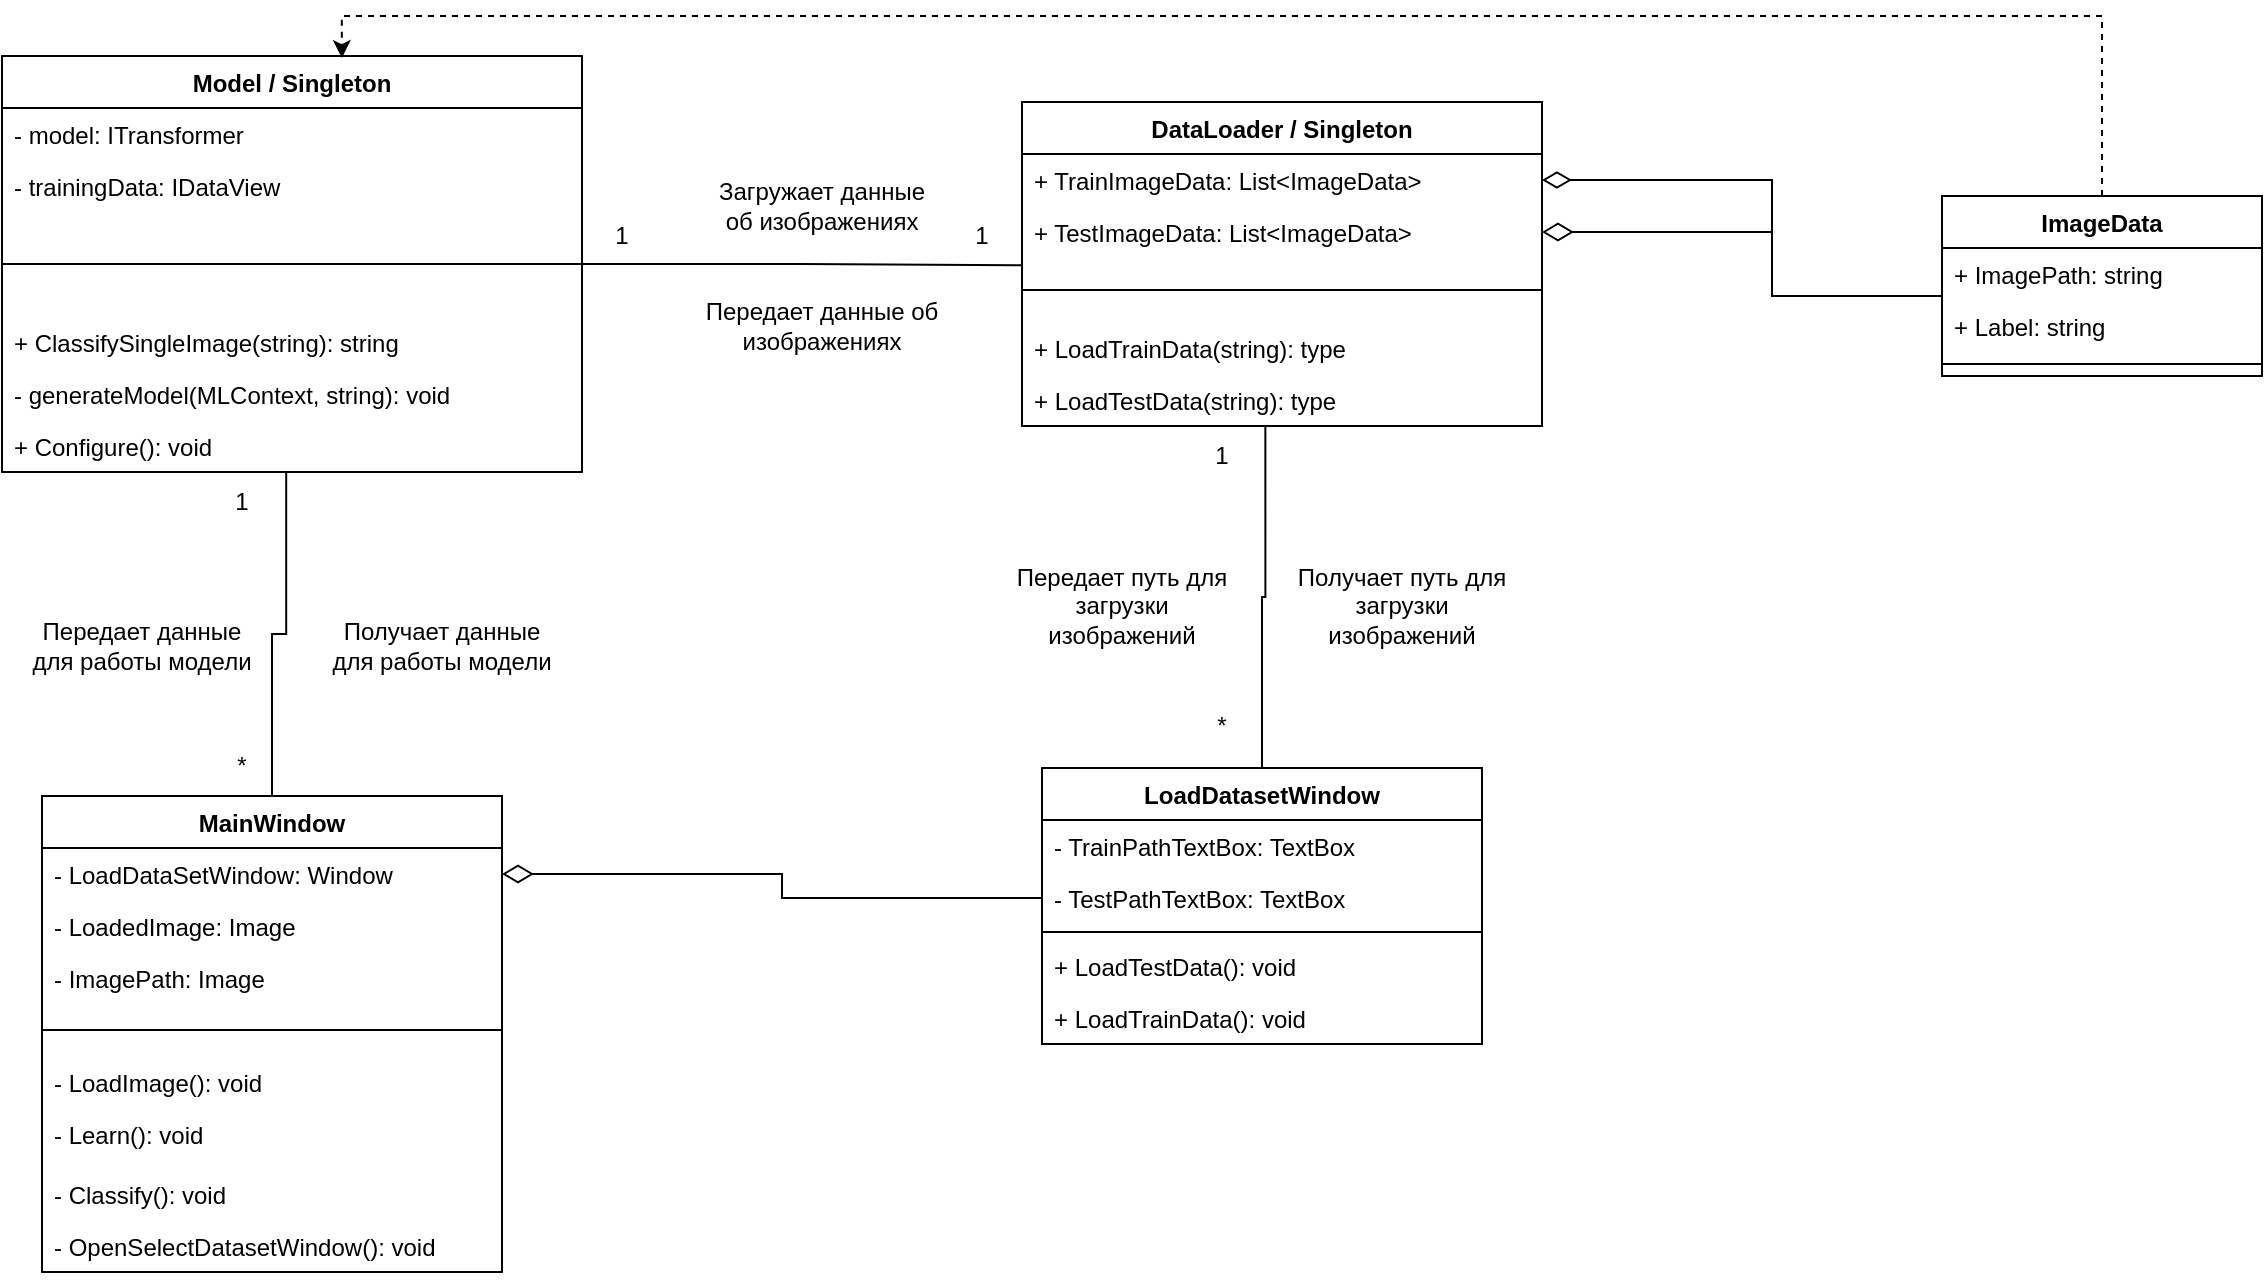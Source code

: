 <mxfile version="21.3.6" type="github">
  <diagram name="Страница 1" id="lPc-DGyvDA8hfmZ8n-ox">
    <mxGraphModel dx="2049" dy="1126" grid="1" gridSize="10" guides="1" tooltips="1" connect="1" arrows="1" fold="1" page="1" pageScale="1" pageWidth="827" pageHeight="1169" math="0" shadow="0">
      <root>
        <mxCell id="0" />
        <mxCell id="1" parent="0" />
        <mxCell id="rYVI-7XbqDL78nn7nYRj-14" style="edgeStyle=orthogonalEdgeStyle;rounded=0;orthogonalLoop=1;jettySize=auto;html=1;exitX=1;exitY=0.5;exitDx=0;exitDy=0;entryX=0;entryY=1.138;entryDx=0;entryDy=0;entryPerimeter=0;endArrow=none;endFill=0;" edge="1" parent="1" source="rYVI-7XbqDL78nn7nYRj-1" target="rYVI-7XbqDL78nn7nYRj-12">
          <mxGeometry relative="1" as="geometry" />
        </mxCell>
        <mxCell id="rYVI-7XbqDL78nn7nYRj-1" value="Model / Singleton" style="swimlane;fontStyle=1;align=center;verticalAlign=top;childLayout=stackLayout;horizontal=1;startSize=26;horizontalStack=0;resizeParent=1;resizeParentMax=0;resizeLast=0;collapsible=1;marginBottom=0;whiteSpace=wrap;html=1;" vertex="1" parent="1">
          <mxGeometry x="120" y="160" width="290" height="208" as="geometry" />
        </mxCell>
        <mxCell id="rYVI-7XbqDL78nn7nYRj-2" value="- model: ITransformer&amp;nbsp;" style="text;strokeColor=none;fillColor=none;align=left;verticalAlign=top;spacingLeft=4;spacingRight=4;overflow=hidden;rotatable=0;points=[[0,0.5],[1,0.5]];portConstraint=eastwest;whiteSpace=wrap;html=1;" vertex="1" parent="rYVI-7XbqDL78nn7nYRj-1">
          <mxGeometry y="26" width="290" height="26" as="geometry" />
        </mxCell>
        <mxCell id="rYVI-7XbqDL78nn7nYRj-5" value="- trainingData: IDataView&amp;nbsp;" style="text;strokeColor=none;fillColor=none;align=left;verticalAlign=top;spacingLeft=4;spacingRight=4;overflow=hidden;rotatable=0;points=[[0,0.5],[1,0.5]];portConstraint=eastwest;whiteSpace=wrap;html=1;" vertex="1" parent="rYVI-7XbqDL78nn7nYRj-1">
          <mxGeometry y="52" width="290" height="26" as="geometry" />
        </mxCell>
        <mxCell id="rYVI-7XbqDL78nn7nYRj-3" value="" style="line;strokeWidth=1;fillColor=none;align=left;verticalAlign=middle;spacingTop=-1;spacingLeft=3;spacingRight=3;rotatable=0;labelPosition=right;points=[];portConstraint=eastwest;strokeColor=inherit;" vertex="1" parent="rYVI-7XbqDL78nn7nYRj-1">
          <mxGeometry y="78" width="290" height="52" as="geometry" />
        </mxCell>
        <mxCell id="rYVI-7XbqDL78nn7nYRj-7" value="+ ClassifySingleImage(string): string" style="text;strokeColor=none;fillColor=none;align=left;verticalAlign=top;spacingLeft=4;spacingRight=4;overflow=hidden;rotatable=0;points=[[0,0.5],[1,0.5]];portConstraint=eastwest;whiteSpace=wrap;html=1;" vertex="1" parent="rYVI-7XbqDL78nn7nYRj-1">
          <mxGeometry y="130" width="290" height="26" as="geometry" />
        </mxCell>
        <mxCell id="rYVI-7XbqDL78nn7nYRj-6" value="- generateModel(MLContext, string): void" style="text;strokeColor=none;fillColor=none;align=left;verticalAlign=top;spacingLeft=4;spacingRight=4;overflow=hidden;rotatable=0;points=[[0,0.5],[1,0.5]];portConstraint=eastwest;whiteSpace=wrap;html=1;" vertex="1" parent="rYVI-7XbqDL78nn7nYRj-1">
          <mxGeometry y="156" width="290" height="26" as="geometry" />
        </mxCell>
        <mxCell id="rYVI-7XbqDL78nn7nYRj-4" value="+ Configure(): void" style="text;strokeColor=none;fillColor=none;align=left;verticalAlign=top;spacingLeft=4;spacingRight=4;overflow=hidden;rotatable=0;points=[[0,0.5],[1,0.5]];portConstraint=eastwest;whiteSpace=wrap;html=1;" vertex="1" parent="rYVI-7XbqDL78nn7nYRj-1">
          <mxGeometry y="182" width="290" height="26" as="geometry" />
        </mxCell>
        <mxCell id="rYVI-7XbqDL78nn7nYRj-8" value="DataLoader / Singleton" style="swimlane;fontStyle=1;align=center;verticalAlign=top;childLayout=stackLayout;horizontal=1;startSize=26;horizontalStack=0;resizeParent=1;resizeParentMax=0;resizeLast=0;collapsible=1;marginBottom=0;whiteSpace=wrap;html=1;" vertex="1" parent="1">
          <mxGeometry x="630" y="183" width="260" height="162" as="geometry" />
        </mxCell>
        <mxCell id="rYVI-7XbqDL78nn7nYRj-9" value="+ TrainImageData: List&amp;lt;ImageData&amp;gt;" style="text;strokeColor=none;fillColor=none;align=left;verticalAlign=top;spacingLeft=4;spacingRight=4;overflow=hidden;rotatable=0;points=[[0,0.5],[1,0.5]];portConstraint=eastwest;whiteSpace=wrap;html=1;" vertex="1" parent="rYVI-7XbqDL78nn7nYRj-8">
          <mxGeometry y="26" width="260" height="26" as="geometry" />
        </mxCell>
        <mxCell id="rYVI-7XbqDL78nn7nYRj-12" value="+ TestImageData: List&amp;lt;ImageData&amp;gt;" style="text;strokeColor=none;fillColor=none;align=left;verticalAlign=top;spacingLeft=4;spacingRight=4;overflow=hidden;rotatable=0;points=[[0,0.5],[1,0.5]];portConstraint=eastwest;whiteSpace=wrap;html=1;" vertex="1" parent="rYVI-7XbqDL78nn7nYRj-8">
          <mxGeometry y="52" width="260" height="26" as="geometry" />
        </mxCell>
        <mxCell id="rYVI-7XbqDL78nn7nYRj-10" value="" style="line;strokeWidth=1;fillColor=none;align=left;verticalAlign=middle;spacingTop=-1;spacingLeft=3;spacingRight=3;rotatable=0;labelPosition=right;points=[];portConstraint=eastwest;strokeColor=inherit;" vertex="1" parent="rYVI-7XbqDL78nn7nYRj-8">
          <mxGeometry y="78" width="260" height="32" as="geometry" />
        </mxCell>
        <mxCell id="rYVI-7XbqDL78nn7nYRj-13" value="+ LoadTrainData(string): type" style="text;strokeColor=none;fillColor=none;align=left;verticalAlign=top;spacingLeft=4;spacingRight=4;overflow=hidden;rotatable=0;points=[[0,0.5],[1,0.5]];portConstraint=eastwest;whiteSpace=wrap;html=1;" vertex="1" parent="rYVI-7XbqDL78nn7nYRj-8">
          <mxGeometry y="110" width="260" height="26" as="geometry" />
        </mxCell>
        <mxCell id="rYVI-7XbqDL78nn7nYRj-11" value="+ LoadTestData(string): type" style="text;strokeColor=none;fillColor=none;align=left;verticalAlign=top;spacingLeft=4;spacingRight=4;overflow=hidden;rotatable=0;points=[[0,0.5],[1,0.5]];portConstraint=eastwest;whiteSpace=wrap;html=1;" vertex="1" parent="rYVI-7XbqDL78nn7nYRj-8">
          <mxGeometry y="136" width="260" height="26" as="geometry" />
        </mxCell>
        <mxCell id="rYVI-7XbqDL78nn7nYRj-15" value="1" style="text;html=1;strokeColor=none;fillColor=none;align=center;verticalAlign=middle;whiteSpace=wrap;rounded=0;" vertex="1" parent="1">
          <mxGeometry x="410" y="235" width="40" height="30" as="geometry" />
        </mxCell>
        <mxCell id="rYVI-7XbqDL78nn7nYRj-16" value="1" style="text;html=1;strokeColor=none;fillColor=none;align=center;verticalAlign=middle;whiteSpace=wrap;rounded=0;" vertex="1" parent="1">
          <mxGeometry x="590" y="235" width="40" height="30" as="geometry" />
        </mxCell>
        <mxCell id="rYVI-7XbqDL78nn7nYRj-19" value="Загружает данные об изображениях" style="text;html=1;strokeColor=none;fillColor=none;align=center;verticalAlign=middle;whiteSpace=wrap;rounded=0;" vertex="1" parent="1">
          <mxGeometry x="470" y="220" width="120" height="30" as="geometry" />
        </mxCell>
        <mxCell id="rYVI-7XbqDL78nn7nYRj-20" value="Передает данные об изображениях" style="text;html=1;strokeColor=none;fillColor=none;align=center;verticalAlign=middle;whiteSpace=wrap;rounded=0;" vertex="1" parent="1">
          <mxGeometry x="470" y="280" width="120" height="30" as="geometry" />
        </mxCell>
        <mxCell id="rYVI-7XbqDL78nn7nYRj-26" style="edgeStyle=orthogonalEdgeStyle;rounded=0;orthogonalLoop=1;jettySize=auto;html=1;entryX=1;entryY=0.5;entryDx=0;entryDy=0;endArrow=diamondThin;endFill=0;strokeWidth=1;endSize=13;" edge="1" parent="1" source="rYVI-7XbqDL78nn7nYRj-21" target="rYVI-7XbqDL78nn7nYRj-12">
          <mxGeometry relative="1" as="geometry">
            <mxPoint x="910.0" y="275" as="targetPoint" />
            <Array as="points">
              <mxPoint x="1005" y="280" />
              <mxPoint x="1005" y="248" />
            </Array>
          </mxGeometry>
        </mxCell>
        <mxCell id="rYVI-7XbqDL78nn7nYRj-53" style="edgeStyle=orthogonalEdgeStyle;rounded=0;orthogonalLoop=1;jettySize=auto;html=1;exitX=0.5;exitY=0;exitDx=0;exitDy=0;entryX=0.586;entryY=0.005;entryDx=0;entryDy=0;entryPerimeter=0;dashed=1;" edge="1" parent="1" source="rYVI-7XbqDL78nn7nYRj-21" target="rYVI-7XbqDL78nn7nYRj-1">
          <mxGeometry relative="1" as="geometry" />
        </mxCell>
        <mxCell id="rYVI-7XbqDL78nn7nYRj-21" value="ImageData" style="swimlane;fontStyle=1;align=center;verticalAlign=top;childLayout=stackLayout;horizontal=1;startSize=26;horizontalStack=0;resizeParent=1;resizeParentMax=0;resizeLast=0;collapsible=1;marginBottom=0;whiteSpace=wrap;html=1;" vertex="1" parent="1">
          <mxGeometry x="1090" y="230" width="160" height="90" as="geometry" />
        </mxCell>
        <mxCell id="rYVI-7XbqDL78nn7nYRj-22" value="+ ImagePath: string" style="text;strokeColor=none;fillColor=none;align=left;verticalAlign=top;spacingLeft=4;spacingRight=4;overflow=hidden;rotatable=0;points=[[0,0.5],[1,0.5]];portConstraint=eastwest;whiteSpace=wrap;html=1;" vertex="1" parent="rYVI-7XbqDL78nn7nYRj-21">
          <mxGeometry y="26" width="160" height="26" as="geometry" />
        </mxCell>
        <mxCell id="rYVI-7XbqDL78nn7nYRj-25" value="+ Label: string" style="text;strokeColor=none;fillColor=none;align=left;verticalAlign=top;spacingLeft=4;spacingRight=4;overflow=hidden;rotatable=0;points=[[0,0.5],[1,0.5]];portConstraint=eastwest;whiteSpace=wrap;html=1;" vertex="1" parent="rYVI-7XbqDL78nn7nYRj-21">
          <mxGeometry y="52" width="160" height="26" as="geometry" />
        </mxCell>
        <mxCell id="rYVI-7XbqDL78nn7nYRj-23" value="" style="line;strokeWidth=1;fillColor=none;align=left;verticalAlign=middle;spacingTop=-1;spacingLeft=3;spacingRight=3;rotatable=0;labelPosition=right;points=[];portConstraint=eastwest;strokeColor=inherit;" vertex="1" parent="rYVI-7XbqDL78nn7nYRj-21">
          <mxGeometry y="78" width="160" height="12" as="geometry" />
        </mxCell>
        <mxCell id="rYVI-7XbqDL78nn7nYRj-27" style="edgeStyle=orthogonalEdgeStyle;rounded=0;orthogonalLoop=1;jettySize=auto;html=1;exitX=0;exitY=0.5;exitDx=0;exitDy=0;entryX=1;entryY=0.5;entryDx=0;entryDy=0;endArrow=diamondThin;endFill=0;endSize=12;" edge="1" parent="1" source="rYVI-7XbqDL78nn7nYRj-22" target="rYVI-7XbqDL78nn7nYRj-9">
          <mxGeometry relative="1" as="geometry">
            <Array as="points">
              <mxPoint x="1090" y="280" />
              <mxPoint x="1005" y="280" />
              <mxPoint x="1005" y="222" />
            </Array>
          </mxGeometry>
        </mxCell>
        <mxCell id="rYVI-7XbqDL78nn7nYRj-48" style="edgeStyle=orthogonalEdgeStyle;rounded=0;orthogonalLoop=1;jettySize=auto;html=1;exitX=0.5;exitY=0;exitDx=0;exitDy=0;entryX=0.49;entryY=1;entryDx=0;entryDy=0;entryPerimeter=0;endArrow=none;endFill=0;" edge="1" parent="1" source="rYVI-7XbqDL78nn7nYRj-28" target="rYVI-7XbqDL78nn7nYRj-4">
          <mxGeometry relative="1" as="geometry" />
        </mxCell>
        <mxCell id="rYVI-7XbqDL78nn7nYRj-28" value="MainWindow" style="swimlane;fontStyle=1;align=center;verticalAlign=top;childLayout=stackLayout;horizontal=1;startSize=26;horizontalStack=0;resizeParent=1;resizeParentMax=0;resizeLast=0;collapsible=1;marginBottom=0;whiteSpace=wrap;html=1;" vertex="1" parent="1">
          <mxGeometry x="140" y="530" width="230" height="238" as="geometry" />
        </mxCell>
        <mxCell id="rYVI-7XbqDL78nn7nYRj-41" value="- LoadDataSetWindow: Window&amp;nbsp;" style="text;strokeColor=none;fillColor=none;align=left;verticalAlign=top;spacingLeft=4;spacingRight=4;overflow=hidden;rotatable=0;points=[[0,0.5],[1,0.5]];portConstraint=eastwest;whiteSpace=wrap;html=1;" vertex="1" parent="rYVI-7XbqDL78nn7nYRj-28">
          <mxGeometry y="26" width="230" height="26" as="geometry" />
        </mxCell>
        <mxCell id="rYVI-7XbqDL78nn7nYRj-54" value="- LoadedImage: Image&amp;nbsp;" style="text;strokeColor=none;fillColor=none;align=left;verticalAlign=top;spacingLeft=4;spacingRight=4;overflow=hidden;rotatable=0;points=[[0,0.5],[1,0.5]];portConstraint=eastwest;whiteSpace=wrap;html=1;" vertex="1" parent="rYVI-7XbqDL78nn7nYRj-28">
          <mxGeometry y="52" width="230" height="26" as="geometry" />
        </mxCell>
        <mxCell id="rYVI-7XbqDL78nn7nYRj-55" value="- ImagePath: Image&amp;nbsp;" style="text;strokeColor=none;fillColor=none;align=left;verticalAlign=top;spacingLeft=4;spacingRight=4;overflow=hidden;rotatable=0;points=[[0,0.5],[1,0.5]];portConstraint=eastwest;whiteSpace=wrap;html=1;" vertex="1" parent="rYVI-7XbqDL78nn7nYRj-28">
          <mxGeometry y="78" width="230" height="26" as="geometry" />
        </mxCell>
        <mxCell id="rYVI-7XbqDL78nn7nYRj-30" value="" style="line;strokeWidth=1;fillColor=none;align=left;verticalAlign=middle;spacingTop=-1;spacingLeft=3;spacingRight=3;rotatable=0;labelPosition=right;points=[];portConstraint=eastwest;strokeColor=inherit;" vertex="1" parent="rYVI-7XbqDL78nn7nYRj-28">
          <mxGeometry y="104" width="230" height="26" as="geometry" />
        </mxCell>
        <mxCell id="rYVI-7XbqDL78nn7nYRj-36" value="- LoadImage(): void&lt;br&gt;" style="text;strokeColor=none;fillColor=none;align=left;verticalAlign=top;spacingLeft=4;spacingRight=4;overflow=hidden;rotatable=0;points=[[0,0.5],[1,0.5]];portConstraint=eastwest;whiteSpace=wrap;html=1;" vertex="1" parent="rYVI-7XbqDL78nn7nYRj-28">
          <mxGeometry y="130" width="230" height="26" as="geometry" />
        </mxCell>
        <mxCell id="rYVI-7XbqDL78nn7nYRj-31" value="- Learn(): void&lt;br&gt;&lt;br&gt;" style="text;strokeColor=none;fillColor=none;align=left;verticalAlign=top;spacingLeft=4;spacingRight=4;overflow=hidden;rotatable=0;points=[[0,0.5],[1,0.5]];portConstraint=eastwest;whiteSpace=wrap;html=1;" vertex="1" parent="rYVI-7XbqDL78nn7nYRj-28">
          <mxGeometry y="156" width="230" height="30" as="geometry" />
        </mxCell>
        <mxCell id="rYVI-7XbqDL78nn7nYRj-37" value="- Classify(): void" style="text;strokeColor=none;fillColor=none;align=left;verticalAlign=top;spacingLeft=4;spacingRight=4;overflow=hidden;rotatable=0;points=[[0,0.5],[1,0.5]];portConstraint=eastwest;whiteSpace=wrap;html=1;" vertex="1" parent="rYVI-7XbqDL78nn7nYRj-28">
          <mxGeometry y="186" width="230" height="26" as="geometry" />
        </mxCell>
        <mxCell id="rYVI-7XbqDL78nn7nYRj-40" value="- OpenSelectDatasetWindow(): void" style="text;strokeColor=none;fillColor=none;align=left;verticalAlign=top;spacingLeft=4;spacingRight=4;overflow=hidden;rotatable=0;points=[[0,0.5],[1,0.5]];portConstraint=eastwest;whiteSpace=wrap;html=1;" vertex="1" parent="rYVI-7XbqDL78nn7nYRj-28">
          <mxGeometry y="212" width="230" height="26" as="geometry" />
        </mxCell>
        <mxCell id="rYVI-7XbqDL78nn7nYRj-43" style="edgeStyle=orthogonalEdgeStyle;rounded=0;orthogonalLoop=1;jettySize=auto;html=1;exitX=0.5;exitY=0;exitDx=0;exitDy=0;entryX=0.468;entryY=1.017;entryDx=0;entryDy=0;entryPerimeter=0;endArrow=none;endFill=0;" edge="1" parent="1" source="rYVI-7XbqDL78nn7nYRj-32" target="rYVI-7XbqDL78nn7nYRj-11">
          <mxGeometry relative="1" as="geometry">
            <mxPoint x="760" y="350.0" as="targetPoint" />
          </mxGeometry>
        </mxCell>
        <mxCell id="rYVI-7XbqDL78nn7nYRj-32" value="LoadDatasetWindow" style="swimlane;fontStyle=1;align=center;verticalAlign=top;childLayout=stackLayout;horizontal=1;startSize=26;horizontalStack=0;resizeParent=1;resizeParentMax=0;resizeLast=0;collapsible=1;marginBottom=0;whiteSpace=wrap;html=1;" vertex="1" parent="1">
          <mxGeometry x="640" y="516" width="220" height="138" as="geometry" />
        </mxCell>
        <mxCell id="rYVI-7XbqDL78nn7nYRj-33" value="- TrainPathTextBox: TextBox" style="text;strokeColor=none;fillColor=none;align=left;verticalAlign=top;spacingLeft=4;spacingRight=4;overflow=hidden;rotatable=0;points=[[0,0.5],[1,0.5]];portConstraint=eastwest;whiteSpace=wrap;html=1;" vertex="1" parent="rYVI-7XbqDL78nn7nYRj-32">
          <mxGeometry y="26" width="220" height="26" as="geometry" />
        </mxCell>
        <mxCell id="rYVI-7XbqDL78nn7nYRj-39" value="- TestPathTextBox: TextBox" style="text;strokeColor=none;fillColor=none;align=left;verticalAlign=top;spacingLeft=4;spacingRight=4;overflow=hidden;rotatable=0;points=[[0,0.5],[1,0.5]];portConstraint=eastwest;whiteSpace=wrap;html=1;" vertex="1" parent="rYVI-7XbqDL78nn7nYRj-32">
          <mxGeometry y="52" width="220" height="26" as="geometry" />
        </mxCell>
        <mxCell id="rYVI-7XbqDL78nn7nYRj-34" value="" style="line;strokeWidth=1;fillColor=none;align=left;verticalAlign=middle;spacingTop=-1;spacingLeft=3;spacingRight=3;rotatable=0;labelPosition=right;points=[];portConstraint=eastwest;strokeColor=inherit;" vertex="1" parent="rYVI-7XbqDL78nn7nYRj-32">
          <mxGeometry y="78" width="220" height="8" as="geometry" />
        </mxCell>
        <mxCell id="rYVI-7XbqDL78nn7nYRj-35" value="+ LoadTestData(): void" style="text;strokeColor=none;fillColor=none;align=left;verticalAlign=top;spacingLeft=4;spacingRight=4;overflow=hidden;rotatable=0;points=[[0,0.5],[1,0.5]];portConstraint=eastwest;whiteSpace=wrap;html=1;" vertex="1" parent="rYVI-7XbqDL78nn7nYRj-32">
          <mxGeometry y="86" width="220" height="26" as="geometry" />
        </mxCell>
        <mxCell id="rYVI-7XbqDL78nn7nYRj-38" value="+ LoadTrainData(): void" style="text;strokeColor=none;fillColor=none;align=left;verticalAlign=top;spacingLeft=4;spacingRight=4;overflow=hidden;rotatable=0;points=[[0,0.5],[1,0.5]];portConstraint=eastwest;whiteSpace=wrap;html=1;" vertex="1" parent="rYVI-7XbqDL78nn7nYRj-32">
          <mxGeometry y="112" width="220" height="26" as="geometry" />
        </mxCell>
        <mxCell id="rYVI-7XbqDL78nn7nYRj-42" style="edgeStyle=orthogonalEdgeStyle;rounded=0;orthogonalLoop=1;jettySize=auto;html=1;exitX=0;exitY=0.5;exitDx=0;exitDy=0;entryX=1;entryY=0.5;entryDx=0;entryDy=0;endArrow=diamondThin;endFill=0;endSize=13;" edge="1" parent="1" source="rYVI-7XbqDL78nn7nYRj-39" target="rYVI-7XbqDL78nn7nYRj-41">
          <mxGeometry relative="1" as="geometry" />
        </mxCell>
        <mxCell id="rYVI-7XbqDL78nn7nYRj-44" value="1" style="text;html=1;strokeColor=none;fillColor=none;align=center;verticalAlign=middle;whiteSpace=wrap;rounded=0;" vertex="1" parent="1">
          <mxGeometry x="710" y="345" width="40" height="30" as="geometry" />
        </mxCell>
        <mxCell id="rYVI-7XbqDL78nn7nYRj-45" value="*" style="text;html=1;strokeColor=none;fillColor=none;align=center;verticalAlign=middle;whiteSpace=wrap;rounded=0;" vertex="1" parent="1">
          <mxGeometry x="710" y="480" width="40" height="30" as="geometry" />
        </mxCell>
        <mxCell id="rYVI-7XbqDL78nn7nYRj-46" value="Передает путь для загрузки изображений" style="text;html=1;strokeColor=none;fillColor=none;align=center;verticalAlign=middle;whiteSpace=wrap;rounded=0;" vertex="1" parent="1">
          <mxGeometry x="620" y="420" width="120" height="30" as="geometry" />
        </mxCell>
        <mxCell id="rYVI-7XbqDL78nn7nYRj-47" value="Получает путь для загрузки изображений" style="text;html=1;strokeColor=none;fillColor=none;align=center;verticalAlign=middle;whiteSpace=wrap;rounded=0;" vertex="1" parent="1">
          <mxGeometry x="760" y="420" width="120" height="30" as="geometry" />
        </mxCell>
        <mxCell id="rYVI-7XbqDL78nn7nYRj-49" value="1" style="text;html=1;strokeColor=none;fillColor=none;align=center;verticalAlign=middle;whiteSpace=wrap;rounded=0;" vertex="1" parent="1">
          <mxGeometry x="220" y="368" width="40" height="30" as="geometry" />
        </mxCell>
        <mxCell id="rYVI-7XbqDL78nn7nYRj-50" value="*" style="text;html=1;strokeColor=none;fillColor=none;align=center;verticalAlign=middle;whiteSpace=wrap;rounded=0;" vertex="1" parent="1">
          <mxGeometry x="220" y="500" width="40" height="30" as="geometry" />
        </mxCell>
        <mxCell id="rYVI-7XbqDL78nn7nYRj-51" value="Передает данные для работы модели" style="text;html=1;strokeColor=none;fillColor=none;align=center;verticalAlign=middle;whiteSpace=wrap;rounded=0;" vertex="1" parent="1">
          <mxGeometry x="130" y="440" width="120" height="30" as="geometry" />
        </mxCell>
        <mxCell id="rYVI-7XbqDL78nn7nYRj-52" value="Получает данные для работы модели" style="text;html=1;strokeColor=none;fillColor=none;align=center;verticalAlign=middle;whiteSpace=wrap;rounded=0;" vertex="1" parent="1">
          <mxGeometry x="280" y="440" width="120" height="30" as="geometry" />
        </mxCell>
      </root>
    </mxGraphModel>
  </diagram>
</mxfile>
